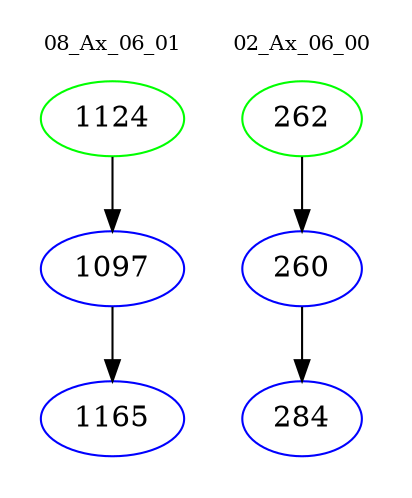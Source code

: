 digraph{
subgraph cluster_0 {
color = white
label = "08_Ax_06_01";
fontsize=10;
T0_1124 [label="1124", color="green"]
T0_1124 -> T0_1097 [color="black"]
T0_1097 [label="1097", color="blue"]
T0_1097 -> T0_1165 [color="black"]
T0_1165 [label="1165", color="blue"]
}
subgraph cluster_1 {
color = white
label = "02_Ax_06_00";
fontsize=10;
T1_262 [label="262", color="green"]
T1_262 -> T1_260 [color="black"]
T1_260 [label="260", color="blue"]
T1_260 -> T1_284 [color="black"]
T1_284 [label="284", color="blue"]
}
}
